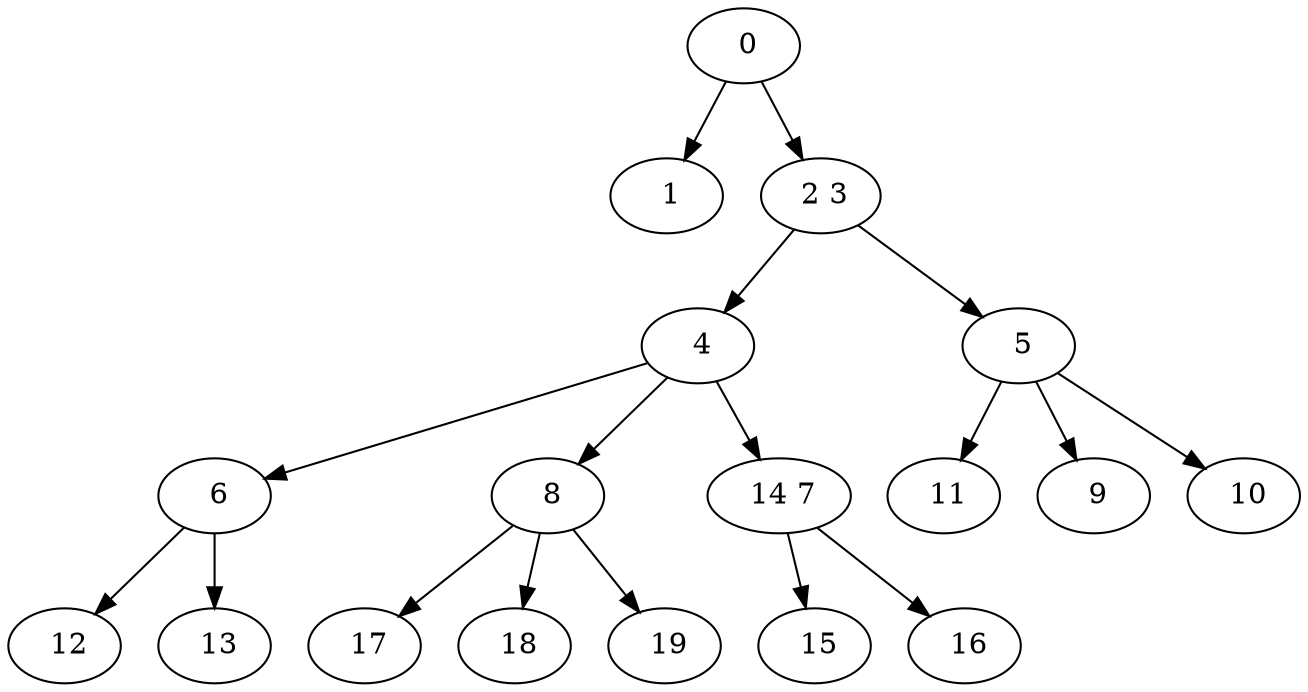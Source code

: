 digraph mytree {
" 0" -> " 1";
" 0" -> " 2 3";
" 1";
" 2 3" -> " 4";
" 2 3" -> " 5";
" 4" -> " 6";
" 4" -> " 8";
" 4" -> " 14 7";
" 6" -> " 12";
" 6" -> " 13";
" 8" -> " 17";
" 8" -> " 18";
" 8" -> " 19";
" 14 7" -> " 15";
" 14 7" -> " 16";
" 11";
" 5" -> " 11";
" 5" -> " 9";
" 5" -> " 10";
" 9";
" 10";
" 12";
" 13";
" 17";
" 18";
" 19";
" 15";
" 16";
}
